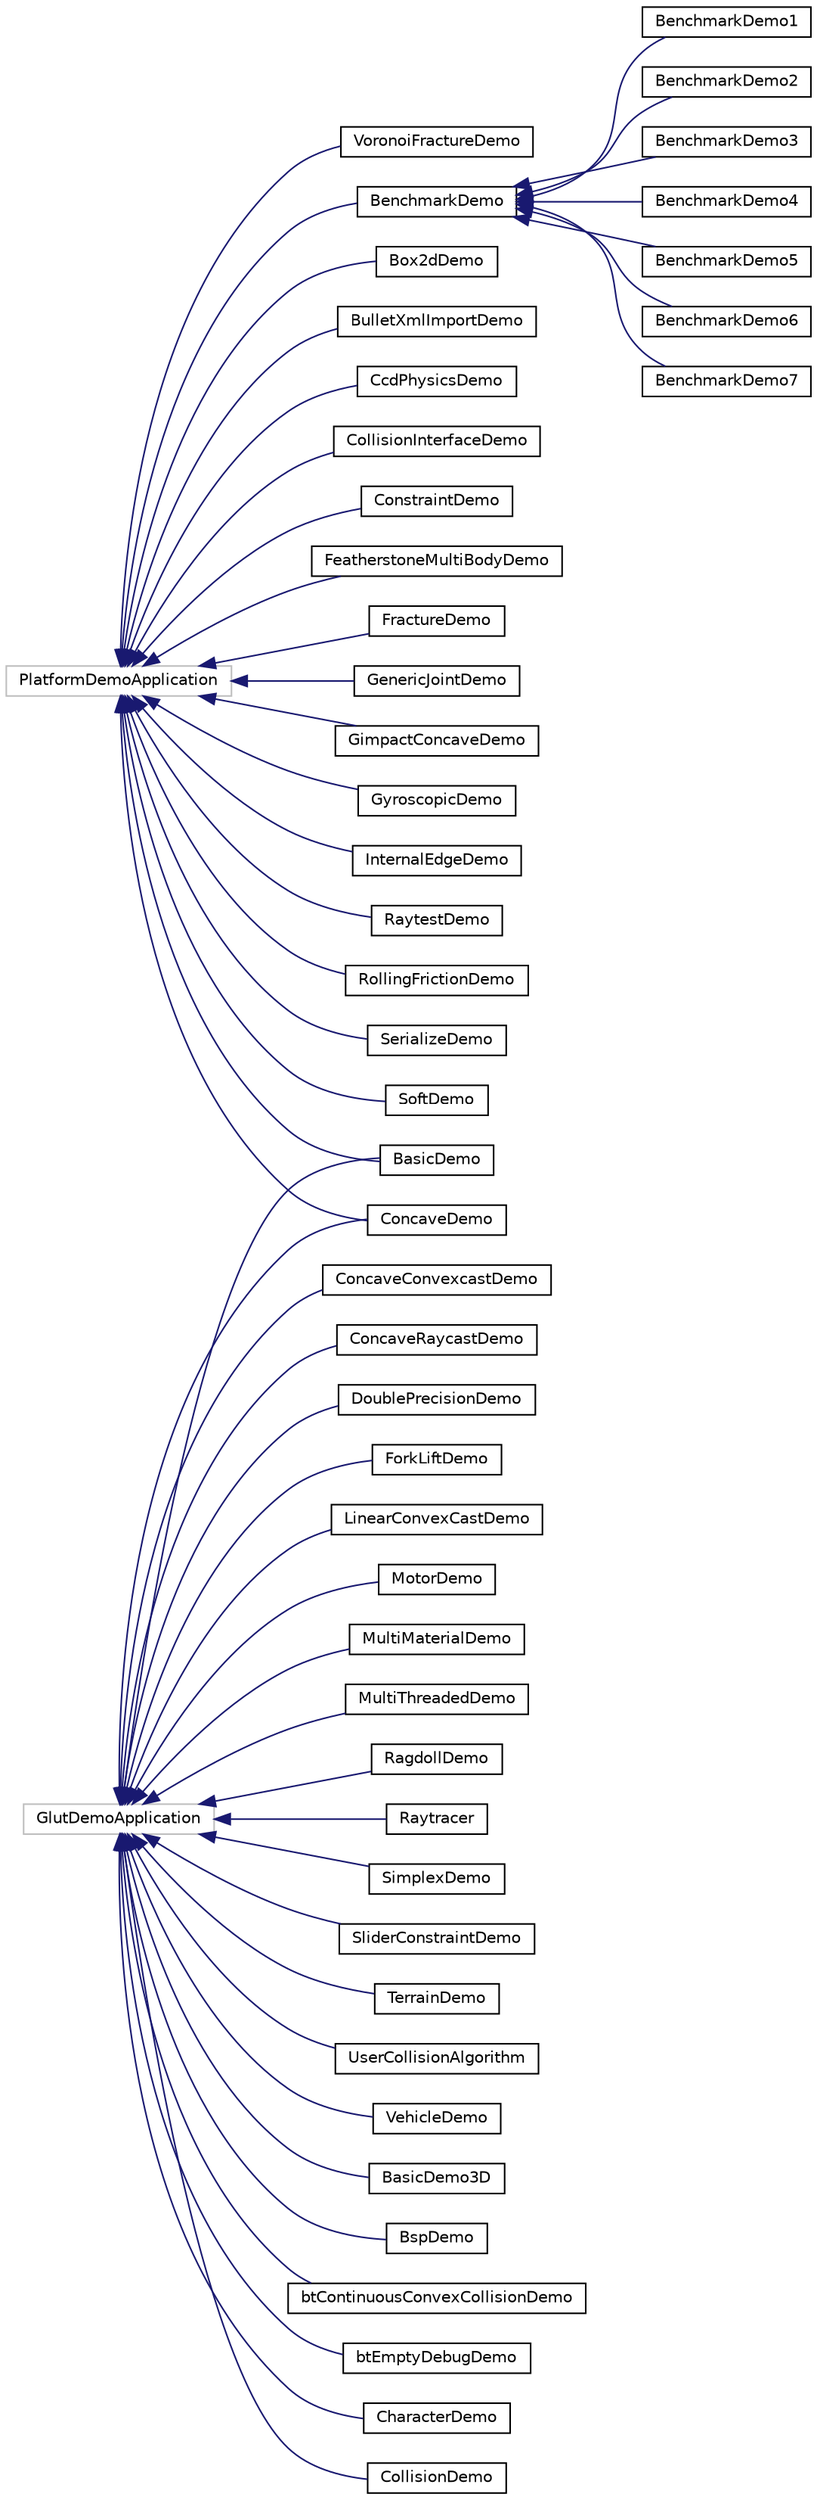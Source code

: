 digraph "Graphical Class Hierarchy"
{
  edge [fontname="Helvetica",fontsize="10",labelfontname="Helvetica",labelfontsize="10"];
  node [fontname="Helvetica",fontsize="10",shape=record];
  rankdir="LR";
  Node1 [label="GlutDemoApplication",height=0.2,width=0.4,color="grey75", fillcolor="white", style="filled"];
  Node1 -> Node2 [dir="back",color="midnightblue",fontsize="10",style="solid",fontname="Helvetica"];
  Node2 [label="BasicDemo",height=0.2,width=0.4,color="black", fillcolor="white", style="filled",URL="$class_basic_demo.html",tooltip="BasicDemo is good starting point for learning the code base and porting. "];
  Node1 -> Node3 [dir="back",color="midnightblue",fontsize="10",style="solid",fontname="Helvetica"];
  Node3 [label="BasicDemo3D",height=0.2,width=0.4,color="black", fillcolor="white", style="filled",URL="$class_basic_demo3_d.html",tooltip="BasicDemo is good starting point for learning the code base and porting. "];
  Node1 -> Node4 [dir="back",color="midnightblue",fontsize="10",style="solid",fontname="Helvetica"];
  Node4 [label="BspDemo",height=0.2,width=0.4,color="black", fillcolor="white", style="filled",URL="$class_bsp_demo.html",tooltip="BspDemo shows the convex collision detection, by converting a Quake BSP file into convex objects and ..."];
  Node1 -> Node5 [dir="back",color="midnightblue",fontsize="10",style="solid",fontname="Helvetica"];
  Node5 [label="btContinuousConvexCollisionDemo",height=0.2,width=0.4,color="black", fillcolor="white", style="filled",URL="$classbt_continuous_convex_collision_demo.html",tooltip="ContinuousConvexCollisionDemo shows the working of the continuous collision detection, including linear and angular motion. "];
  Node1 -> Node6 [dir="back",color="midnightblue",fontsize="10",style="solid",fontname="Helvetica"];
  Node6 [label="btEmptyDebugDemo",height=0.2,width=0.4,color="black", fillcolor="white", style="filled",URL="$classbt_empty_debug_demo.html"];
  Node1 -> Node7 [dir="back",color="midnightblue",fontsize="10",style="solid",fontname="Helvetica"];
  Node7 [label="CharacterDemo",height=0.2,width=0.4,color="black", fillcolor="white", style="filled",URL="$class_character_demo.html",tooltip="CharacterDemo shows how to setup and use the built-in raycast vehicle. "];
  Node1 -> Node8 [dir="back",color="midnightblue",fontsize="10",style="solid",fontname="Helvetica"];
  Node8 [label="CollisionDemo",height=0.2,width=0.4,color="black", fillcolor="white", style="filled",URL="$class_collision_demo.html",tooltip="CollisionDemo shows the low-level direct access to GJK. "];
  Node1 -> Node9 [dir="back",color="midnightblue",fontsize="10",style="solid",fontname="Helvetica"];
  Node9 [label="ConcaveConvexcastDemo",height=0.2,width=0.4,color="black", fillcolor="white", style="filled",URL="$class_concave_convexcast_demo.html"];
  Node1 -> Node10 [dir="back",color="midnightblue",fontsize="10",style="solid",fontname="Helvetica"];
  Node10 [label="ConcaveDemo",height=0.2,width=0.4,color="black", fillcolor="white", style="filled",URL="$class_concave_demo.html"];
  Node1 -> Node11 [dir="back",color="midnightblue",fontsize="10",style="solid",fontname="Helvetica"];
  Node11 [label="ConcaveRaycastDemo",height=0.2,width=0.4,color="black", fillcolor="white", style="filled",URL="$class_concave_raycast_demo.html",tooltip="ConcaveRaycastDemo shows usage of static concave triangle meshes. "];
  Node1 -> Node12 [dir="back",color="midnightblue",fontsize="10",style="solid",fontname="Helvetica"];
  Node12 [label="DoublePrecisionDemo",height=0.2,width=0.4,color="black", fillcolor="white", style="filled",URL="$class_double_precision_demo.html",tooltip="DoublePrecisionDemo shows how to use the collision detection without dynamics (btCollisionWorld/Colli..."];
  Node1 -> Node13 [dir="back",color="midnightblue",fontsize="10",style="solid",fontname="Helvetica"];
  Node13 [label="ForkLiftDemo",height=0.2,width=0.4,color="black", fillcolor="white", style="filled",URL="$class_fork_lift_demo.html",tooltip="VehicleDemo shows how to setup and use the built-in raycast vehicle. "];
  Node1 -> Node14 [dir="back",color="midnightblue",fontsize="10",style="solid",fontname="Helvetica"];
  Node14 [label="LinearConvexCastDemo",height=0.2,width=0.4,color="black", fillcolor="white", style="filled",URL="$class_linear_convex_cast_demo.html",tooltip="LinearConvexCastDemo shows the working of the object sweep / pure-linear continuous collision detecti..."];
  Node1 -> Node15 [dir="back",color="midnightblue",fontsize="10",style="solid",fontname="Helvetica"];
  Node15 [label="MotorDemo",height=0.2,width=0.4,color="black", fillcolor="white", style="filled",URL="$class_motor_demo.html"];
  Node1 -> Node16 [dir="back",color="midnightblue",fontsize="10",style="solid",fontname="Helvetica"];
  Node16 [label="MultiMaterialDemo",height=0.2,width=0.4,color="black", fillcolor="white", style="filled",URL="$class_multi_material_demo.html"];
  Node1 -> Node17 [dir="back",color="midnightblue",fontsize="10",style="solid",fontname="Helvetica"];
  Node17 [label="MultiThreadedDemo",height=0.2,width=0.4,color="black", fillcolor="white", style="filled",URL="$class_multi_threaded_demo.html",tooltip="MultiThreadedDemo shows basic stacking using Bullet physics, and allows toggle of Ccd (using key &#39;1&#39;)..."];
  Node1 -> Node18 [dir="back",color="midnightblue",fontsize="10",style="solid",fontname="Helvetica"];
  Node18 [label="RagdollDemo",height=0.2,width=0.4,color="black", fillcolor="white", style="filled",URL="$class_ragdoll_demo.html"];
  Node1 -> Node19 [dir="back",color="midnightblue",fontsize="10",style="solid",fontname="Helvetica"];
  Node19 [label="Raytracer",height=0.2,width=0.4,color="black", fillcolor="white", style="filled",URL="$class_raytracer.html",tooltip="Raytracer shows the inner working of the ray casting, using ray tracing rendering into a texture..."];
  Node1 -> Node20 [dir="back",color="midnightblue",fontsize="10",style="solid",fontname="Helvetica"];
  Node20 [label="SimplexDemo",height=0.2,width=0.4,color="black", fillcolor="white", style="filled",URL="$class_simplex_demo.html",tooltip="SimplexDemo shows the working of the sub-distance algorithm, used inside GJK. "];
  Node1 -> Node21 [dir="back",color="midnightblue",fontsize="10",style="solid",fontname="Helvetica"];
  Node21 [label="SliderConstraintDemo",height=0.2,width=0.4,color="black", fillcolor="white", style="filled",URL="$class_slider_constraint_demo.html",tooltip="SliderConstraintDemo shows how to create a slider constraint. "];
  Node1 -> Node22 [dir="back",color="midnightblue",fontsize="10",style="solid",fontname="Helvetica"];
  Node22 [label="TerrainDemo",height=0.2,width=0.4,color="black", fillcolor="white", style="filled",URL="$class_terrain_demo.html",tooltip="class that demonstrates the btHeightfieldTerrainShape object "];
  Node1 -> Node23 [dir="back",color="midnightblue",fontsize="10",style="solid",fontname="Helvetica"];
  Node23 [label="UserCollisionAlgorithm",height=0.2,width=0.4,color="black", fillcolor="white", style="filled",URL="$class_user_collision_algorithm.html",tooltip="UserCollisionAlgorithmDemo shows how to register and use your own collision algorithm for a certain s..."];
  Node1 -> Node24 [dir="back",color="midnightblue",fontsize="10",style="solid",fontname="Helvetica"];
  Node24 [label="VehicleDemo",height=0.2,width=0.4,color="black", fillcolor="white", style="filled",URL="$class_vehicle_demo.html",tooltip="VehicleDemo shows how to setup and use the built-in raycast vehicle. "];
  Node25 [label="PlatformDemoApplication",height=0.2,width=0.4,color="grey75", fillcolor="white", style="filled"];
  Node25 -> Node2 [dir="back",color="midnightblue",fontsize="10",style="solid",fontname="Helvetica"];
  Node25 -> Node26 [dir="back",color="midnightblue",fontsize="10",style="solid",fontname="Helvetica"];
  Node26 [label="BenchmarkDemo",height=0.2,width=0.4,color="black", fillcolor="white", style="filled",URL="$class_benchmark_demo.html"];
  Node26 -> Node27 [dir="back",color="midnightblue",fontsize="10",style="solid",fontname="Helvetica"];
  Node27 [label="BenchmarkDemo1",height=0.2,width=0.4,color="black", fillcolor="white", style="filled",URL="$class_benchmark_demo1.html"];
  Node26 -> Node28 [dir="back",color="midnightblue",fontsize="10",style="solid",fontname="Helvetica"];
  Node28 [label="BenchmarkDemo2",height=0.2,width=0.4,color="black", fillcolor="white", style="filled",URL="$class_benchmark_demo2.html"];
  Node26 -> Node29 [dir="back",color="midnightblue",fontsize="10",style="solid",fontname="Helvetica"];
  Node29 [label="BenchmarkDemo3",height=0.2,width=0.4,color="black", fillcolor="white", style="filled",URL="$class_benchmark_demo3.html"];
  Node26 -> Node30 [dir="back",color="midnightblue",fontsize="10",style="solid",fontname="Helvetica"];
  Node30 [label="BenchmarkDemo4",height=0.2,width=0.4,color="black", fillcolor="white", style="filled",URL="$class_benchmark_demo4.html"];
  Node26 -> Node31 [dir="back",color="midnightblue",fontsize="10",style="solid",fontname="Helvetica"];
  Node31 [label="BenchmarkDemo5",height=0.2,width=0.4,color="black", fillcolor="white", style="filled",URL="$class_benchmark_demo5.html"];
  Node26 -> Node32 [dir="back",color="midnightblue",fontsize="10",style="solid",fontname="Helvetica"];
  Node32 [label="BenchmarkDemo6",height=0.2,width=0.4,color="black", fillcolor="white", style="filled",URL="$class_benchmark_demo6.html"];
  Node26 -> Node33 [dir="back",color="midnightblue",fontsize="10",style="solid",fontname="Helvetica"];
  Node33 [label="BenchmarkDemo7",height=0.2,width=0.4,color="black", fillcolor="white", style="filled",URL="$class_benchmark_demo7.html"];
  Node25 -> Node34 [dir="back",color="midnightblue",fontsize="10",style="solid",fontname="Helvetica"];
  Node34 [label="Box2dDemo",height=0.2,width=0.4,color="black", fillcolor="white", style="filled",URL="$class_box2d_demo.html",tooltip="Box2dDemo is good starting point for learning the code base and porting. "];
  Node25 -> Node35 [dir="back",color="midnightblue",fontsize="10",style="solid",fontname="Helvetica"];
  Node35 [label="BulletXmlImportDemo",height=0.2,width=0.4,color="black", fillcolor="white", style="filled",URL="$class_bullet_xml_import_demo.html",tooltip="BulletXmlImportDemo shows how to use save and load XML Bullet physics files (work-in-progress) ..."];
  Node25 -> Node36 [dir="back",color="midnightblue",fontsize="10",style="solid",fontname="Helvetica"];
  Node36 [label="CcdPhysicsDemo",height=0.2,width=0.4,color="black", fillcolor="white", style="filled",URL="$class_ccd_physics_demo.html",tooltip="CcdPhysicsDemo is good starting point for learning the code base and porting. "];
  Node25 -> Node37 [dir="back",color="midnightblue",fontsize="10",style="solid",fontname="Helvetica"];
  Node37 [label="CollisionInterfaceDemo",height=0.2,width=0.4,color="black", fillcolor="white", style="filled",URL="$class_collision_interface_demo.html",tooltip="CollisionInterfaceDemo shows how to use the collision detection without dynamics (btCollisionWorld/Co..."];
  Node25 -> Node10 [dir="back",color="midnightblue",fontsize="10",style="solid",fontname="Helvetica"];
  Node25 -> Node38 [dir="back",color="midnightblue",fontsize="10",style="solid",fontname="Helvetica"];
  Node38 [label="ConstraintDemo",height=0.2,width=0.4,color="black", fillcolor="white", style="filled",URL="$class_constraint_demo.html",tooltip="ConstraintDemo shows how to create a constraint, like Hinge or btGenericD6constraint. "];
  Node25 -> Node39 [dir="back",color="midnightblue",fontsize="10",style="solid",fontname="Helvetica"];
  Node39 [label="FeatherstoneMultiBodyDemo",height=0.2,width=0.4,color="black", fillcolor="white", style="filled",URL="$class_featherstone_multi_body_demo.html"];
  Node25 -> Node40 [dir="back",color="midnightblue",fontsize="10",style="solid",fontname="Helvetica"];
  Node40 [label="FractureDemo",height=0.2,width=0.4,color="black", fillcolor="white", style="filled",URL="$class_fracture_demo.html",tooltip="FractureDemo shows basic breaking and glueing of objects. "];
  Node25 -> Node41 [dir="back",color="midnightblue",fontsize="10",style="solid",fontname="Helvetica"];
  Node41 [label="GenericJointDemo",height=0.2,width=0.4,color="black", fillcolor="white", style="filled",URL="$class_generic_joint_demo.html"];
  Node25 -> Node42 [dir="back",color="midnightblue",fontsize="10",style="solid",fontname="Helvetica"];
  Node42 [label="GimpactConcaveDemo",height=0.2,width=0.4,color="black", fillcolor="white", style="filled",URL="$class_gimpact_concave_demo.html"];
  Node25 -> Node43 [dir="back",color="midnightblue",fontsize="10",style="solid",fontname="Helvetica"];
  Node43 [label="GyroscopicDemo",height=0.2,width=0.4,color="black", fillcolor="white", style="filled",URL="$class_gyroscopic_demo.html",tooltip="GyroscopicDemo shows how to create a constraint, like Hinge or btGenericD6constraint. "];
  Node25 -> Node44 [dir="back",color="midnightblue",fontsize="10",style="solid",fontname="Helvetica"];
  Node44 [label="InternalEdgeDemo",height=0.2,width=0.4,color="black", fillcolor="white", style="filled",URL="$class_internal_edge_demo.html"];
  Node25 -> Node45 [dir="back",color="midnightblue",fontsize="10",style="solid",fontname="Helvetica"];
  Node45 [label="RaytestDemo",height=0.2,width=0.4,color="black", fillcolor="white", style="filled",URL="$class_raytest_demo.html",tooltip="RaytestDemo shows how to use the btCollisionWorld::rayTest feature. "];
  Node25 -> Node46 [dir="back",color="midnightblue",fontsize="10",style="solid",fontname="Helvetica"];
  Node46 [label="RollingFrictionDemo",height=0.2,width=0.4,color="black", fillcolor="white", style="filled",URL="$class_rolling_friction_demo.html"];
  Node25 -> Node47 [dir="back",color="midnightblue",fontsize="10",style="solid",fontname="Helvetica"];
  Node47 [label="SerializeDemo",height=0.2,width=0.4,color="black", fillcolor="white", style="filled",URL="$class_serialize_demo.html",tooltip="SerializeDemo shows how to use save and load binary .bullet physics files (work-in-progress) ..."];
  Node25 -> Node48 [dir="back",color="midnightblue",fontsize="10",style="solid",fontname="Helvetica"];
  Node48 [label="SoftDemo",height=0.2,width=0.4,color="black", fillcolor="white", style="filled",URL="$class_soft_demo.html",tooltip="CcdPhysicsDemo shows basic stacking using Bullet physics, and allows toggle of Ccd (using key &#39;1&#39;) ..."];
  Node25 -> Node49 [dir="back",color="midnightblue",fontsize="10",style="solid",fontname="Helvetica"];
  Node49 [label="VoronoiFractureDemo",height=0.2,width=0.4,color="black", fillcolor="white", style="filled",URL="$class_voronoi_fracture_demo.html",tooltip="VoronoiFractureDemo is good starting point for learning the code base and porting. "];
}
